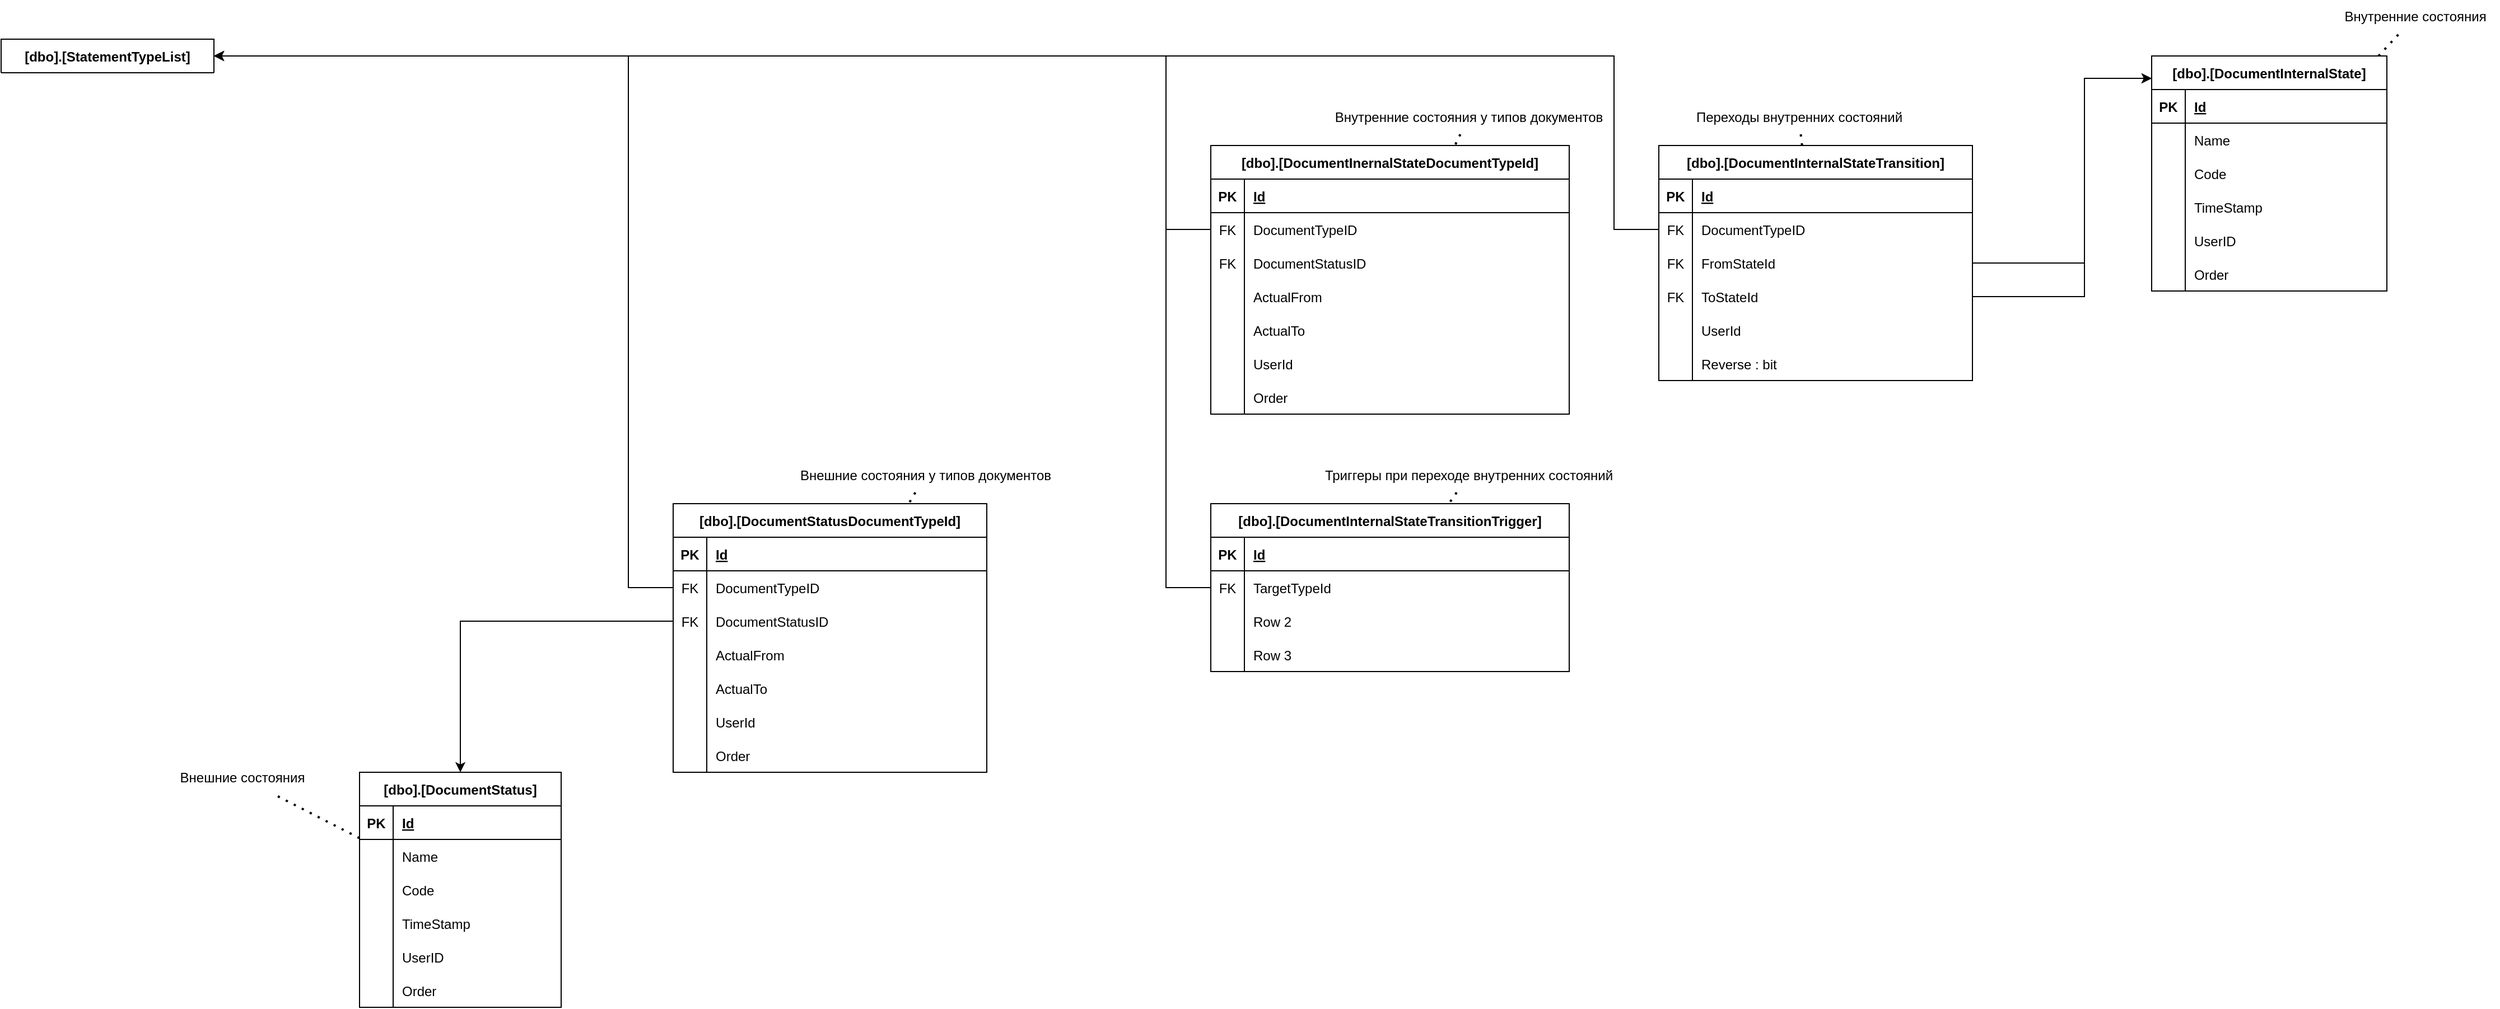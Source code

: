 <mxfile version="20.5.3" type="github">
  <diagram id="ILHaou0iku456T8hocgt" name="Страница 1">
    <mxGraphModel dx="2378" dy="2012" grid="1" gridSize="10" guides="1" tooltips="1" connect="1" arrows="1" fold="1" page="1" pageScale="1" pageWidth="827" pageHeight="1169" math="0" shadow="0">
      <root>
        <mxCell id="0" />
        <mxCell id="1" parent="0" />
        <mxCell id="DyUEf33xcRlZPxyxMTB5-1" value="[dbo].[DocumentStatusDocumentTypeId]" style="shape=table;startSize=30;container=1;collapsible=1;childLayout=tableLayout;fixedRows=1;rowLines=0;fontStyle=1;align=center;resizeLast=1;" vertex="1" parent="1">
          <mxGeometry x="320" y="40" width="280" height="240" as="geometry" />
        </mxCell>
        <mxCell id="DyUEf33xcRlZPxyxMTB5-2" value="" style="shape=tableRow;horizontal=0;startSize=0;swimlaneHead=0;swimlaneBody=0;fillColor=none;collapsible=0;dropTarget=0;points=[[0,0.5],[1,0.5]];portConstraint=eastwest;top=0;left=0;right=0;bottom=1;" vertex="1" parent="DyUEf33xcRlZPxyxMTB5-1">
          <mxGeometry y="30" width="280" height="30" as="geometry" />
        </mxCell>
        <mxCell id="DyUEf33xcRlZPxyxMTB5-3" value="PK" style="shape=partialRectangle;connectable=0;fillColor=none;top=0;left=0;bottom=0;right=0;fontStyle=1;overflow=hidden;" vertex="1" parent="DyUEf33xcRlZPxyxMTB5-2">
          <mxGeometry width="30" height="30" as="geometry">
            <mxRectangle width="30" height="30" as="alternateBounds" />
          </mxGeometry>
        </mxCell>
        <mxCell id="DyUEf33xcRlZPxyxMTB5-4" value="Id" style="shape=partialRectangle;connectable=0;fillColor=none;top=0;left=0;bottom=0;right=0;align=left;spacingLeft=6;fontStyle=5;overflow=hidden;" vertex="1" parent="DyUEf33xcRlZPxyxMTB5-2">
          <mxGeometry x="30" width="250" height="30" as="geometry">
            <mxRectangle width="250" height="30" as="alternateBounds" />
          </mxGeometry>
        </mxCell>
        <mxCell id="DyUEf33xcRlZPxyxMTB5-5" value="" style="shape=tableRow;horizontal=0;startSize=0;swimlaneHead=0;swimlaneBody=0;fillColor=none;collapsible=0;dropTarget=0;points=[[0,0.5],[1,0.5]];portConstraint=eastwest;top=0;left=0;right=0;bottom=0;" vertex="1" parent="DyUEf33xcRlZPxyxMTB5-1">
          <mxGeometry y="60" width="280" height="30" as="geometry" />
        </mxCell>
        <mxCell id="DyUEf33xcRlZPxyxMTB5-6" value="FK" style="shape=partialRectangle;connectable=0;fillColor=none;top=0;left=0;bottom=0;right=0;editable=1;overflow=hidden;" vertex="1" parent="DyUEf33xcRlZPxyxMTB5-5">
          <mxGeometry width="30" height="30" as="geometry">
            <mxRectangle width="30" height="30" as="alternateBounds" />
          </mxGeometry>
        </mxCell>
        <mxCell id="DyUEf33xcRlZPxyxMTB5-7" value="DocumentTypeID" style="shape=partialRectangle;connectable=0;fillColor=none;top=0;left=0;bottom=0;right=0;align=left;spacingLeft=6;overflow=hidden;" vertex="1" parent="DyUEf33xcRlZPxyxMTB5-5">
          <mxGeometry x="30" width="250" height="30" as="geometry">
            <mxRectangle width="250" height="30" as="alternateBounds" />
          </mxGeometry>
        </mxCell>
        <mxCell id="DyUEf33xcRlZPxyxMTB5-8" value="" style="shape=tableRow;horizontal=0;startSize=0;swimlaneHead=0;swimlaneBody=0;fillColor=none;collapsible=0;dropTarget=0;points=[[0,0.5],[1,0.5]];portConstraint=eastwest;top=0;left=0;right=0;bottom=0;" vertex="1" parent="DyUEf33xcRlZPxyxMTB5-1">
          <mxGeometry y="90" width="280" height="30" as="geometry" />
        </mxCell>
        <mxCell id="DyUEf33xcRlZPxyxMTB5-9" value="FK" style="shape=partialRectangle;connectable=0;fillColor=none;top=0;left=0;bottom=0;right=0;editable=1;overflow=hidden;" vertex="1" parent="DyUEf33xcRlZPxyxMTB5-8">
          <mxGeometry width="30" height="30" as="geometry">
            <mxRectangle width="30" height="30" as="alternateBounds" />
          </mxGeometry>
        </mxCell>
        <mxCell id="DyUEf33xcRlZPxyxMTB5-10" value="DocumentStatusID" style="shape=partialRectangle;connectable=0;fillColor=none;top=0;left=0;bottom=0;right=0;align=left;spacingLeft=6;overflow=hidden;" vertex="1" parent="DyUEf33xcRlZPxyxMTB5-8">
          <mxGeometry x="30" width="250" height="30" as="geometry">
            <mxRectangle width="250" height="30" as="alternateBounds" />
          </mxGeometry>
        </mxCell>
        <mxCell id="DyUEf33xcRlZPxyxMTB5-11" value="" style="shape=tableRow;horizontal=0;startSize=0;swimlaneHead=0;swimlaneBody=0;fillColor=none;collapsible=0;dropTarget=0;points=[[0,0.5],[1,0.5]];portConstraint=eastwest;top=0;left=0;right=0;bottom=0;" vertex="1" parent="DyUEf33xcRlZPxyxMTB5-1">
          <mxGeometry y="120" width="280" height="30" as="geometry" />
        </mxCell>
        <mxCell id="DyUEf33xcRlZPxyxMTB5-12" value="" style="shape=partialRectangle;connectable=0;fillColor=none;top=0;left=0;bottom=0;right=0;editable=1;overflow=hidden;" vertex="1" parent="DyUEf33xcRlZPxyxMTB5-11">
          <mxGeometry width="30" height="30" as="geometry">
            <mxRectangle width="30" height="30" as="alternateBounds" />
          </mxGeometry>
        </mxCell>
        <mxCell id="DyUEf33xcRlZPxyxMTB5-13" value="ActualFrom" style="shape=partialRectangle;connectable=0;fillColor=none;top=0;left=0;bottom=0;right=0;align=left;spacingLeft=6;overflow=hidden;" vertex="1" parent="DyUEf33xcRlZPxyxMTB5-11">
          <mxGeometry x="30" width="250" height="30" as="geometry">
            <mxRectangle width="250" height="30" as="alternateBounds" />
          </mxGeometry>
        </mxCell>
        <mxCell id="DyUEf33xcRlZPxyxMTB5-15" value="" style="shape=tableRow;horizontal=0;startSize=0;swimlaneHead=0;swimlaneBody=0;fillColor=none;collapsible=0;dropTarget=0;points=[[0,0.5],[1,0.5]];portConstraint=eastwest;top=0;left=0;right=0;bottom=0;" vertex="1" parent="DyUEf33xcRlZPxyxMTB5-1">
          <mxGeometry y="150" width="280" height="30" as="geometry" />
        </mxCell>
        <mxCell id="DyUEf33xcRlZPxyxMTB5-16" value="" style="shape=partialRectangle;connectable=0;fillColor=none;top=0;left=0;bottom=0;right=0;editable=1;overflow=hidden;" vertex="1" parent="DyUEf33xcRlZPxyxMTB5-15">
          <mxGeometry width="30" height="30" as="geometry">
            <mxRectangle width="30" height="30" as="alternateBounds" />
          </mxGeometry>
        </mxCell>
        <mxCell id="DyUEf33xcRlZPxyxMTB5-17" value="ActualTo" style="shape=partialRectangle;connectable=0;fillColor=none;top=0;left=0;bottom=0;right=0;align=left;spacingLeft=6;overflow=hidden;" vertex="1" parent="DyUEf33xcRlZPxyxMTB5-15">
          <mxGeometry x="30" width="250" height="30" as="geometry">
            <mxRectangle width="250" height="30" as="alternateBounds" />
          </mxGeometry>
        </mxCell>
        <mxCell id="DyUEf33xcRlZPxyxMTB5-18" value="" style="shape=tableRow;horizontal=0;startSize=0;swimlaneHead=0;swimlaneBody=0;fillColor=none;collapsible=0;dropTarget=0;points=[[0,0.5],[1,0.5]];portConstraint=eastwest;top=0;left=0;right=0;bottom=0;" vertex="1" parent="DyUEf33xcRlZPxyxMTB5-1">
          <mxGeometry y="180" width="280" height="30" as="geometry" />
        </mxCell>
        <mxCell id="DyUEf33xcRlZPxyxMTB5-19" value="" style="shape=partialRectangle;connectable=0;fillColor=none;top=0;left=0;bottom=0;right=0;editable=1;overflow=hidden;" vertex="1" parent="DyUEf33xcRlZPxyxMTB5-18">
          <mxGeometry width="30" height="30" as="geometry">
            <mxRectangle width="30" height="30" as="alternateBounds" />
          </mxGeometry>
        </mxCell>
        <mxCell id="DyUEf33xcRlZPxyxMTB5-20" value="UserId" style="shape=partialRectangle;connectable=0;fillColor=none;top=0;left=0;bottom=0;right=0;align=left;spacingLeft=6;overflow=hidden;" vertex="1" parent="DyUEf33xcRlZPxyxMTB5-18">
          <mxGeometry x="30" width="250" height="30" as="geometry">
            <mxRectangle width="250" height="30" as="alternateBounds" />
          </mxGeometry>
        </mxCell>
        <mxCell id="DyUEf33xcRlZPxyxMTB5-21" value="" style="shape=tableRow;horizontal=0;startSize=0;swimlaneHead=0;swimlaneBody=0;fillColor=none;collapsible=0;dropTarget=0;points=[[0,0.5],[1,0.5]];portConstraint=eastwest;top=0;left=0;right=0;bottom=0;" vertex="1" parent="DyUEf33xcRlZPxyxMTB5-1">
          <mxGeometry y="210" width="280" height="30" as="geometry" />
        </mxCell>
        <mxCell id="DyUEf33xcRlZPxyxMTB5-22" value="" style="shape=partialRectangle;connectable=0;fillColor=none;top=0;left=0;bottom=0;right=0;editable=1;overflow=hidden;" vertex="1" parent="DyUEf33xcRlZPxyxMTB5-21">
          <mxGeometry width="30" height="30" as="geometry">
            <mxRectangle width="30" height="30" as="alternateBounds" />
          </mxGeometry>
        </mxCell>
        <mxCell id="DyUEf33xcRlZPxyxMTB5-23" value="Order" style="shape=partialRectangle;connectable=0;fillColor=none;top=0;left=0;bottom=0;right=0;align=left;spacingLeft=6;overflow=hidden;" vertex="1" parent="DyUEf33xcRlZPxyxMTB5-21">
          <mxGeometry x="30" width="250" height="30" as="geometry">
            <mxRectangle width="250" height="30" as="alternateBounds" />
          </mxGeometry>
        </mxCell>
        <mxCell id="DyUEf33xcRlZPxyxMTB5-14" value="Внешние состояния у типов документов" style="text;html=1;align=center;verticalAlign=middle;resizable=0;points=[];autosize=1;strokeColor=none;fillColor=none;" vertex="1" parent="1">
          <mxGeometry x="420" width="250" height="30" as="geometry" />
        </mxCell>
        <mxCell id="DyUEf33xcRlZPxyxMTB5-24" value="[dbo].[StatementTypeList]" style="shape=table;startSize=30;container=1;collapsible=1;childLayout=tableLayout;fixedRows=1;rowLines=0;fontStyle=1;align=center;resizeLast=1;" vertex="1" collapsed="1" parent="1">
          <mxGeometry x="-280" y="-375" width="190" height="30" as="geometry">
            <mxRectangle x="-280" y="-375" width="280" height="450" as="alternateBounds" />
          </mxGeometry>
        </mxCell>
        <mxCell id="DyUEf33xcRlZPxyxMTB5-25" value="" style="shape=tableRow;horizontal=0;startSize=0;swimlaneHead=0;swimlaneBody=0;fillColor=none;collapsible=0;dropTarget=0;points=[[0,0.5],[1,0.5]];portConstraint=eastwest;top=0;left=0;right=0;bottom=1;" vertex="1" parent="DyUEf33xcRlZPxyxMTB5-24">
          <mxGeometry y="30" width="280" height="30" as="geometry" />
        </mxCell>
        <mxCell id="DyUEf33xcRlZPxyxMTB5-26" value="PK" style="shape=partialRectangle;connectable=0;fillColor=none;top=0;left=0;bottom=0;right=0;fontStyle=1;overflow=hidden;" vertex="1" parent="DyUEf33xcRlZPxyxMTB5-25">
          <mxGeometry width="30" height="30" as="geometry">
            <mxRectangle width="30" height="30" as="alternateBounds" />
          </mxGeometry>
        </mxCell>
        <mxCell id="DyUEf33xcRlZPxyxMTB5-27" value="IdStatementType" style="shape=partialRectangle;connectable=0;fillColor=none;top=0;left=0;bottom=0;right=0;align=left;spacingLeft=6;fontStyle=5;overflow=hidden;" vertex="1" parent="DyUEf33xcRlZPxyxMTB5-25">
          <mxGeometry x="30" width="250" height="30" as="geometry">
            <mxRectangle width="250" height="30" as="alternateBounds" />
          </mxGeometry>
        </mxCell>
        <mxCell id="DyUEf33xcRlZPxyxMTB5-28" value="" style="shape=tableRow;horizontal=0;startSize=0;swimlaneHead=0;swimlaneBody=0;fillColor=none;collapsible=0;dropTarget=0;points=[[0,0.5],[1,0.5]];portConstraint=eastwest;top=0;left=0;right=0;bottom=0;" vertex="1" parent="DyUEf33xcRlZPxyxMTB5-24">
          <mxGeometry y="60" width="280" height="30" as="geometry" />
        </mxCell>
        <mxCell id="DyUEf33xcRlZPxyxMTB5-29" value="" style="shape=partialRectangle;connectable=0;fillColor=none;top=0;left=0;bottom=0;right=0;editable=1;overflow=hidden;" vertex="1" parent="DyUEf33xcRlZPxyxMTB5-28">
          <mxGeometry width="30" height="30" as="geometry">
            <mxRectangle width="30" height="30" as="alternateBounds" />
          </mxGeometry>
        </mxCell>
        <mxCell id="DyUEf33xcRlZPxyxMTB5-30" value="StatementType" style="shape=partialRectangle;connectable=0;fillColor=none;top=0;left=0;bottom=0;right=0;align=left;spacingLeft=6;overflow=hidden;" vertex="1" parent="DyUEf33xcRlZPxyxMTB5-28">
          <mxGeometry x="30" width="250" height="30" as="geometry">
            <mxRectangle width="250" height="30" as="alternateBounds" />
          </mxGeometry>
        </mxCell>
        <mxCell id="DyUEf33xcRlZPxyxMTB5-31" value="" style="shape=tableRow;horizontal=0;startSize=0;swimlaneHead=0;swimlaneBody=0;fillColor=none;collapsible=0;dropTarget=0;points=[[0,0.5],[1,0.5]];portConstraint=eastwest;top=0;left=0;right=0;bottom=0;" vertex="1" parent="DyUEf33xcRlZPxyxMTB5-24">
          <mxGeometry y="90" width="280" height="30" as="geometry" />
        </mxCell>
        <mxCell id="DyUEf33xcRlZPxyxMTB5-32" value="" style="shape=partialRectangle;connectable=0;fillColor=none;top=0;left=0;bottom=0;right=0;editable=1;overflow=hidden;" vertex="1" parent="DyUEf33xcRlZPxyxMTB5-31">
          <mxGeometry width="30" height="30" as="geometry">
            <mxRectangle width="30" height="30" as="alternateBounds" />
          </mxGeometry>
        </mxCell>
        <mxCell id="DyUEf33xcRlZPxyxMTB5-33" value="StatementTypeShort" style="shape=partialRectangle;connectable=0;fillColor=none;top=0;left=0;bottom=0;right=0;align=left;spacingLeft=6;overflow=hidden;" vertex="1" parent="DyUEf33xcRlZPxyxMTB5-31">
          <mxGeometry x="30" width="250" height="30" as="geometry">
            <mxRectangle width="250" height="30" as="alternateBounds" />
          </mxGeometry>
        </mxCell>
        <mxCell id="DyUEf33xcRlZPxyxMTB5-64" value="" style="shape=tableRow;horizontal=0;startSize=0;swimlaneHead=0;swimlaneBody=0;fillColor=none;collapsible=0;dropTarget=0;points=[[0,0.5],[1,0.5]];portConstraint=eastwest;top=0;left=0;right=0;bottom=0;" vertex="1" parent="DyUEf33xcRlZPxyxMTB5-24">
          <mxGeometry y="120" width="280" height="30" as="geometry" />
        </mxCell>
        <mxCell id="DyUEf33xcRlZPxyxMTB5-65" value="" style="shape=partialRectangle;connectable=0;fillColor=none;top=0;left=0;bottom=0;right=0;editable=1;overflow=hidden;" vertex="1" parent="DyUEf33xcRlZPxyxMTB5-64">
          <mxGeometry width="30" height="30" as="geometry">
            <mxRectangle width="30" height="30" as="alternateBounds" />
          </mxGeometry>
        </mxCell>
        <mxCell id="DyUEf33xcRlZPxyxMTB5-66" value="StatementTypeCode" style="shape=partialRectangle;connectable=0;fillColor=none;top=0;left=0;bottom=0;right=0;align=left;spacingLeft=6;overflow=hidden;" vertex="1" parent="DyUEf33xcRlZPxyxMTB5-64">
          <mxGeometry x="30" width="250" height="30" as="geometry">
            <mxRectangle width="250" height="30" as="alternateBounds" />
          </mxGeometry>
        </mxCell>
        <mxCell id="DyUEf33xcRlZPxyxMTB5-34" value="" style="shape=tableRow;horizontal=0;startSize=0;swimlaneHead=0;swimlaneBody=0;fillColor=none;collapsible=0;dropTarget=0;points=[[0,0.5],[1,0.5]];portConstraint=eastwest;top=0;left=0;right=0;bottom=0;" vertex="1" parent="DyUEf33xcRlZPxyxMTB5-24">
          <mxGeometry y="150" width="280" height="30" as="geometry" />
        </mxCell>
        <mxCell id="DyUEf33xcRlZPxyxMTB5-35" value="" style="shape=partialRectangle;connectable=0;fillColor=none;top=0;left=0;bottom=0;right=0;editable=1;overflow=hidden;" vertex="1" parent="DyUEf33xcRlZPxyxMTB5-34">
          <mxGeometry width="30" height="30" as="geometry">
            <mxRectangle width="30" height="30" as="alternateBounds" />
          </mxGeometry>
        </mxCell>
        <mxCell id="DyUEf33xcRlZPxyxMTB5-36" value="actual" style="shape=partialRectangle;connectable=0;fillColor=none;top=0;left=0;bottom=0;right=0;align=left;spacingLeft=6;overflow=hidden;" vertex="1" parent="DyUEf33xcRlZPxyxMTB5-34">
          <mxGeometry x="30" width="250" height="30" as="geometry">
            <mxRectangle width="250" height="30" as="alternateBounds" />
          </mxGeometry>
        </mxCell>
        <mxCell id="DyUEf33xcRlZPxyxMTB5-37" value="" style="shape=tableRow;horizontal=0;startSize=0;swimlaneHead=0;swimlaneBody=0;fillColor=none;collapsible=0;dropTarget=0;points=[[0,0.5],[1,0.5]];portConstraint=eastwest;top=0;left=0;right=0;bottom=0;" vertex="1" parent="DyUEf33xcRlZPxyxMTB5-24">
          <mxGeometry y="180" width="280" height="30" as="geometry" />
        </mxCell>
        <mxCell id="DyUEf33xcRlZPxyxMTB5-38" value="" style="shape=partialRectangle;connectable=0;fillColor=none;top=0;left=0;bottom=0;right=0;editable=1;overflow=hidden;" vertex="1" parent="DyUEf33xcRlZPxyxMTB5-37">
          <mxGeometry width="30" height="30" as="geometry">
            <mxRectangle width="30" height="30" as="alternateBounds" />
          </mxGeometry>
        </mxCell>
        <mxCell id="DyUEf33xcRlZPxyxMTB5-39" value="ord" style="shape=partialRectangle;connectable=0;fillColor=none;top=0;left=0;bottom=0;right=0;align=left;spacingLeft=6;overflow=hidden;" vertex="1" parent="DyUEf33xcRlZPxyxMTB5-37">
          <mxGeometry x="30" width="250" height="30" as="geometry">
            <mxRectangle width="250" height="30" as="alternateBounds" />
          </mxGeometry>
        </mxCell>
        <mxCell id="DyUEf33xcRlZPxyxMTB5-40" value="" style="shape=tableRow;horizontal=0;startSize=0;swimlaneHead=0;swimlaneBody=0;fillColor=none;collapsible=0;dropTarget=0;points=[[0,0.5],[1,0.5]];portConstraint=eastwest;top=0;left=0;right=0;bottom=0;" vertex="1" parent="DyUEf33xcRlZPxyxMTB5-24">
          <mxGeometry y="210" width="280" height="30" as="geometry" />
        </mxCell>
        <mxCell id="DyUEf33xcRlZPxyxMTB5-41" value="" style="shape=partialRectangle;connectable=0;fillColor=none;top=0;left=0;bottom=0;right=0;editable=1;overflow=hidden;" vertex="1" parent="DyUEf33xcRlZPxyxMTB5-40">
          <mxGeometry width="30" height="30" as="geometry">
            <mxRectangle width="30" height="30" as="alternateBounds" />
          </mxGeometry>
        </mxCell>
        <mxCell id="DyUEf33xcRlZPxyxMTB5-42" value="NeedInc" style="shape=partialRectangle;connectable=0;fillColor=none;top=0;left=0;bottom=0;right=0;align=left;spacingLeft=6;overflow=hidden;" vertex="1" parent="DyUEf33xcRlZPxyxMTB5-40">
          <mxGeometry x="30" width="250" height="30" as="geometry">
            <mxRectangle width="250" height="30" as="alternateBounds" />
          </mxGeometry>
        </mxCell>
        <mxCell id="DyUEf33xcRlZPxyxMTB5-43" value="" style="shape=tableRow;horizontal=0;startSize=0;swimlaneHead=0;swimlaneBody=0;fillColor=none;collapsible=0;dropTarget=0;points=[[0,0.5],[1,0.5]];portConstraint=eastwest;top=0;left=0;right=0;bottom=0;" vertex="1" parent="DyUEf33xcRlZPxyxMTB5-24">
          <mxGeometry y="240" width="280" height="30" as="geometry" />
        </mxCell>
        <mxCell id="DyUEf33xcRlZPxyxMTB5-44" value="" style="shape=partialRectangle;connectable=0;fillColor=none;top=0;left=0;bottom=0;right=0;editable=1;overflow=hidden;" vertex="1" parent="DyUEf33xcRlZPxyxMTB5-43">
          <mxGeometry width="30" height="30" as="geometry">
            <mxRectangle width="30" height="30" as="alternateBounds" />
          </mxGeometry>
        </mxCell>
        <mxCell id="DyUEf33xcRlZPxyxMTB5-45" value="NeedRegNum" style="shape=partialRectangle;connectable=0;fillColor=none;top=0;left=0;bottom=0;right=0;align=left;spacingLeft=6;overflow=hidden;" vertex="1" parent="DyUEf33xcRlZPxyxMTB5-43">
          <mxGeometry x="30" width="250" height="30" as="geometry">
            <mxRectangle width="250" height="30" as="alternateBounds" />
          </mxGeometry>
        </mxCell>
        <mxCell id="DyUEf33xcRlZPxyxMTB5-46" value="" style="shape=tableRow;horizontal=0;startSize=0;swimlaneHead=0;swimlaneBody=0;fillColor=none;collapsible=0;dropTarget=0;points=[[0,0.5],[1,0.5]];portConstraint=eastwest;top=0;left=0;right=0;bottom=0;" vertex="1" parent="DyUEf33xcRlZPxyxMTB5-24">
          <mxGeometry y="270" width="280" height="30" as="geometry" />
        </mxCell>
        <mxCell id="DyUEf33xcRlZPxyxMTB5-47" value="" style="shape=partialRectangle;connectable=0;fillColor=none;top=0;left=0;bottom=0;right=0;editable=1;overflow=hidden;" vertex="1" parent="DyUEf33xcRlZPxyxMTB5-46">
          <mxGeometry width="30" height="30" as="geometry">
            <mxRectangle width="30" height="30" as="alternateBounds" />
          </mxGeometry>
        </mxCell>
        <mxCell id="DyUEf33xcRlZPxyxMTB5-48" value="KeyField1" style="shape=partialRectangle;connectable=0;fillColor=none;top=0;left=0;bottom=0;right=0;align=left;spacingLeft=6;overflow=hidden;" vertex="1" parent="DyUEf33xcRlZPxyxMTB5-46">
          <mxGeometry x="30" width="250" height="30" as="geometry">
            <mxRectangle width="250" height="30" as="alternateBounds" />
          </mxGeometry>
        </mxCell>
        <mxCell id="DyUEf33xcRlZPxyxMTB5-49" value="" style="shape=tableRow;horizontal=0;startSize=0;swimlaneHead=0;swimlaneBody=0;fillColor=none;collapsible=0;dropTarget=0;points=[[0,0.5],[1,0.5]];portConstraint=eastwest;top=0;left=0;right=0;bottom=0;" vertex="1" parent="DyUEf33xcRlZPxyxMTB5-24">
          <mxGeometry y="300" width="280" height="30" as="geometry" />
        </mxCell>
        <mxCell id="DyUEf33xcRlZPxyxMTB5-50" value="" style="shape=partialRectangle;connectable=0;fillColor=none;top=0;left=0;bottom=0;right=0;editable=1;overflow=hidden;" vertex="1" parent="DyUEf33xcRlZPxyxMTB5-49">
          <mxGeometry width="30" height="30" as="geometry">
            <mxRectangle width="30" height="30" as="alternateBounds" />
          </mxGeometry>
        </mxCell>
        <mxCell id="DyUEf33xcRlZPxyxMTB5-51" value="KeyField2" style="shape=partialRectangle;connectable=0;fillColor=none;top=0;left=0;bottom=0;right=0;align=left;spacingLeft=6;overflow=hidden;" vertex="1" parent="DyUEf33xcRlZPxyxMTB5-49">
          <mxGeometry x="30" width="250" height="30" as="geometry">
            <mxRectangle width="250" height="30" as="alternateBounds" />
          </mxGeometry>
        </mxCell>
        <mxCell id="DyUEf33xcRlZPxyxMTB5-52" value="" style="shape=tableRow;horizontal=0;startSize=0;swimlaneHead=0;swimlaneBody=0;fillColor=none;collapsible=0;dropTarget=0;points=[[0,0.5],[1,0.5]];portConstraint=eastwest;top=0;left=0;right=0;bottom=0;" vertex="1" parent="DyUEf33xcRlZPxyxMTB5-24">
          <mxGeometry y="330" width="280" height="30" as="geometry" />
        </mxCell>
        <mxCell id="DyUEf33xcRlZPxyxMTB5-53" value="" style="shape=partialRectangle;connectable=0;fillColor=none;top=0;left=0;bottom=0;right=0;editable=1;overflow=hidden;" vertex="1" parent="DyUEf33xcRlZPxyxMTB5-52">
          <mxGeometry width="30" height="30" as="geometry">
            <mxRectangle width="30" height="30" as="alternateBounds" />
          </mxGeometry>
        </mxCell>
        <mxCell id="DyUEf33xcRlZPxyxMTB5-54" value="URL" style="shape=partialRectangle;connectable=0;fillColor=none;top=0;left=0;bottom=0;right=0;align=left;spacingLeft=6;overflow=hidden;" vertex="1" parent="DyUEf33xcRlZPxyxMTB5-52">
          <mxGeometry x="30" width="250" height="30" as="geometry">
            <mxRectangle width="250" height="30" as="alternateBounds" />
          </mxGeometry>
        </mxCell>
        <mxCell id="DyUEf33xcRlZPxyxMTB5-55" value="" style="shape=tableRow;horizontal=0;startSize=0;swimlaneHead=0;swimlaneBody=0;fillColor=none;collapsible=0;dropTarget=0;points=[[0,0.5],[1,0.5]];portConstraint=eastwest;top=0;left=0;right=0;bottom=0;" vertex="1" parent="DyUEf33xcRlZPxyxMTB5-24">
          <mxGeometry y="360" width="280" height="30" as="geometry" />
        </mxCell>
        <mxCell id="DyUEf33xcRlZPxyxMTB5-56" value="" style="shape=partialRectangle;connectable=0;fillColor=none;top=0;left=0;bottom=0;right=0;editable=1;overflow=hidden;" vertex="1" parent="DyUEf33xcRlZPxyxMTB5-55">
          <mxGeometry width="30" height="30" as="geometry">
            <mxRectangle width="30" height="30" as="alternateBounds" />
          </mxGeometry>
        </mxCell>
        <mxCell id="DyUEf33xcRlZPxyxMTB5-57" value="TableName" style="shape=partialRectangle;connectable=0;fillColor=none;top=0;left=0;bottom=0;right=0;align=left;spacingLeft=6;overflow=hidden;" vertex="1" parent="DyUEf33xcRlZPxyxMTB5-55">
          <mxGeometry x="30" width="250" height="30" as="geometry">
            <mxRectangle width="250" height="30" as="alternateBounds" />
          </mxGeometry>
        </mxCell>
        <mxCell id="DyUEf33xcRlZPxyxMTB5-58" value="" style="shape=tableRow;horizontal=0;startSize=0;swimlaneHead=0;swimlaneBody=0;fillColor=none;collapsible=0;dropTarget=0;points=[[0,0.5],[1,0.5]];portConstraint=eastwest;top=0;left=0;right=0;bottom=0;" vertex="1" parent="DyUEf33xcRlZPxyxMTB5-24">
          <mxGeometry y="390" width="280" height="30" as="geometry" />
        </mxCell>
        <mxCell id="DyUEf33xcRlZPxyxMTB5-59" value="FK" style="shape=partialRectangle;connectable=0;fillColor=none;top=0;left=0;bottom=0;right=0;editable=1;overflow=hidden;" vertex="1" parent="DyUEf33xcRlZPxyxMTB5-58">
          <mxGeometry width="30" height="30" as="geometry">
            <mxRectangle width="30" height="30" as="alternateBounds" />
          </mxGeometry>
        </mxCell>
        <mxCell id="DyUEf33xcRlZPxyxMTB5-60" value="idFlow" style="shape=partialRectangle;connectable=0;fillColor=none;top=0;left=0;bottom=0;right=0;align=left;spacingLeft=6;overflow=hidden;" vertex="1" parent="DyUEf33xcRlZPxyxMTB5-58">
          <mxGeometry x="30" width="250" height="30" as="geometry">
            <mxRectangle width="250" height="30" as="alternateBounds" />
          </mxGeometry>
        </mxCell>
        <mxCell id="DyUEf33xcRlZPxyxMTB5-61" value="" style="shape=tableRow;horizontal=0;startSize=0;swimlaneHead=0;swimlaneBody=0;fillColor=none;collapsible=0;dropTarget=0;points=[[0,0.5],[1,0.5]];portConstraint=eastwest;top=0;left=0;right=0;bottom=0;" vertex="1" parent="DyUEf33xcRlZPxyxMTB5-24">
          <mxGeometry y="420" width="280" height="30" as="geometry" />
        </mxCell>
        <mxCell id="DyUEf33xcRlZPxyxMTB5-62" value="" style="shape=partialRectangle;connectable=0;fillColor=none;top=0;left=0;bottom=0;right=0;editable=1;overflow=hidden;" vertex="1" parent="DyUEf33xcRlZPxyxMTB5-61">
          <mxGeometry width="30" height="30" as="geometry">
            <mxRectangle width="30" height="30" as="alternateBounds" />
          </mxGeometry>
        </mxCell>
        <mxCell id="DyUEf33xcRlZPxyxMTB5-63" value="HasOuterState" style="shape=partialRectangle;connectable=0;fillColor=none;top=0;left=0;bottom=0;right=0;align=left;spacingLeft=6;overflow=hidden;" vertex="1" parent="DyUEf33xcRlZPxyxMTB5-61">
          <mxGeometry x="30" width="250" height="30" as="geometry">
            <mxRectangle width="250" height="30" as="alternateBounds" />
          </mxGeometry>
        </mxCell>
        <mxCell id="DyUEf33xcRlZPxyxMTB5-67" style="edgeStyle=orthogonalEdgeStyle;rounded=0;orthogonalLoop=1;jettySize=auto;html=1;exitX=0;exitY=0.5;exitDx=0;exitDy=0;" edge="1" parent="1" source="DyUEf33xcRlZPxyxMTB5-5" target="DyUEf33xcRlZPxyxMTB5-24">
          <mxGeometry relative="1" as="geometry">
            <Array as="points">
              <mxPoint x="280" y="115" />
              <mxPoint x="280" y="-360" />
              <mxPoint x="175" y="-360" />
            </Array>
          </mxGeometry>
        </mxCell>
        <mxCell id="DyUEf33xcRlZPxyxMTB5-68" value="[dbo].[DocumentStatus]" style="shape=table;startSize=30;container=1;collapsible=1;childLayout=tableLayout;fixedRows=1;rowLines=0;fontStyle=1;align=center;resizeLast=1;" vertex="1" parent="1">
          <mxGeometry x="40" y="280" width="180" height="210" as="geometry" />
        </mxCell>
        <mxCell id="DyUEf33xcRlZPxyxMTB5-69" value="" style="shape=tableRow;horizontal=0;startSize=0;swimlaneHead=0;swimlaneBody=0;fillColor=none;collapsible=0;dropTarget=0;points=[[0,0.5],[1,0.5]];portConstraint=eastwest;top=0;left=0;right=0;bottom=1;" vertex="1" parent="DyUEf33xcRlZPxyxMTB5-68">
          <mxGeometry y="30" width="180" height="30" as="geometry" />
        </mxCell>
        <mxCell id="DyUEf33xcRlZPxyxMTB5-70" value="PK" style="shape=partialRectangle;connectable=0;fillColor=none;top=0;left=0;bottom=0;right=0;fontStyle=1;overflow=hidden;" vertex="1" parent="DyUEf33xcRlZPxyxMTB5-69">
          <mxGeometry width="30" height="30" as="geometry">
            <mxRectangle width="30" height="30" as="alternateBounds" />
          </mxGeometry>
        </mxCell>
        <mxCell id="DyUEf33xcRlZPxyxMTB5-71" value="Id" style="shape=partialRectangle;connectable=0;fillColor=none;top=0;left=0;bottom=0;right=0;align=left;spacingLeft=6;fontStyle=5;overflow=hidden;" vertex="1" parent="DyUEf33xcRlZPxyxMTB5-69">
          <mxGeometry x="30" width="150" height="30" as="geometry">
            <mxRectangle width="150" height="30" as="alternateBounds" />
          </mxGeometry>
        </mxCell>
        <mxCell id="DyUEf33xcRlZPxyxMTB5-72" value="" style="shape=tableRow;horizontal=0;startSize=0;swimlaneHead=0;swimlaneBody=0;fillColor=none;collapsible=0;dropTarget=0;points=[[0,0.5],[1,0.5]];portConstraint=eastwest;top=0;left=0;right=0;bottom=0;" vertex="1" parent="DyUEf33xcRlZPxyxMTB5-68">
          <mxGeometry y="60" width="180" height="30" as="geometry" />
        </mxCell>
        <mxCell id="DyUEf33xcRlZPxyxMTB5-73" value="" style="shape=partialRectangle;connectable=0;fillColor=none;top=0;left=0;bottom=0;right=0;editable=1;overflow=hidden;" vertex="1" parent="DyUEf33xcRlZPxyxMTB5-72">
          <mxGeometry width="30" height="30" as="geometry">
            <mxRectangle width="30" height="30" as="alternateBounds" />
          </mxGeometry>
        </mxCell>
        <mxCell id="DyUEf33xcRlZPxyxMTB5-74" value="Name" style="shape=partialRectangle;connectable=0;fillColor=none;top=0;left=0;bottom=0;right=0;align=left;spacingLeft=6;overflow=hidden;" vertex="1" parent="DyUEf33xcRlZPxyxMTB5-72">
          <mxGeometry x="30" width="150" height="30" as="geometry">
            <mxRectangle width="150" height="30" as="alternateBounds" />
          </mxGeometry>
        </mxCell>
        <mxCell id="DyUEf33xcRlZPxyxMTB5-75" value="" style="shape=tableRow;horizontal=0;startSize=0;swimlaneHead=0;swimlaneBody=0;fillColor=none;collapsible=0;dropTarget=0;points=[[0,0.5],[1,0.5]];portConstraint=eastwest;top=0;left=0;right=0;bottom=0;" vertex="1" parent="DyUEf33xcRlZPxyxMTB5-68">
          <mxGeometry y="90" width="180" height="30" as="geometry" />
        </mxCell>
        <mxCell id="DyUEf33xcRlZPxyxMTB5-76" value="" style="shape=partialRectangle;connectable=0;fillColor=none;top=0;left=0;bottom=0;right=0;editable=1;overflow=hidden;" vertex="1" parent="DyUEf33xcRlZPxyxMTB5-75">
          <mxGeometry width="30" height="30" as="geometry">
            <mxRectangle width="30" height="30" as="alternateBounds" />
          </mxGeometry>
        </mxCell>
        <mxCell id="DyUEf33xcRlZPxyxMTB5-77" value="Code" style="shape=partialRectangle;connectable=0;fillColor=none;top=0;left=0;bottom=0;right=0;align=left;spacingLeft=6;overflow=hidden;" vertex="1" parent="DyUEf33xcRlZPxyxMTB5-75">
          <mxGeometry x="30" width="150" height="30" as="geometry">
            <mxRectangle width="150" height="30" as="alternateBounds" />
          </mxGeometry>
        </mxCell>
        <mxCell id="DyUEf33xcRlZPxyxMTB5-78" value="" style="shape=tableRow;horizontal=0;startSize=0;swimlaneHead=0;swimlaneBody=0;fillColor=none;collapsible=0;dropTarget=0;points=[[0,0.5],[1,0.5]];portConstraint=eastwest;top=0;left=0;right=0;bottom=0;" vertex="1" parent="DyUEf33xcRlZPxyxMTB5-68">
          <mxGeometry y="120" width="180" height="30" as="geometry" />
        </mxCell>
        <mxCell id="DyUEf33xcRlZPxyxMTB5-79" value="" style="shape=partialRectangle;connectable=0;fillColor=none;top=0;left=0;bottom=0;right=0;editable=1;overflow=hidden;" vertex="1" parent="DyUEf33xcRlZPxyxMTB5-78">
          <mxGeometry width="30" height="30" as="geometry">
            <mxRectangle width="30" height="30" as="alternateBounds" />
          </mxGeometry>
        </mxCell>
        <mxCell id="DyUEf33xcRlZPxyxMTB5-80" value="TimeStamp" style="shape=partialRectangle;connectable=0;fillColor=none;top=0;left=0;bottom=0;right=0;align=left;spacingLeft=6;overflow=hidden;" vertex="1" parent="DyUEf33xcRlZPxyxMTB5-78">
          <mxGeometry x="30" width="150" height="30" as="geometry">
            <mxRectangle width="150" height="30" as="alternateBounds" />
          </mxGeometry>
        </mxCell>
        <mxCell id="DyUEf33xcRlZPxyxMTB5-83" value="" style="shape=tableRow;horizontal=0;startSize=0;swimlaneHead=0;swimlaneBody=0;fillColor=none;collapsible=0;dropTarget=0;points=[[0,0.5],[1,0.5]];portConstraint=eastwest;top=0;left=0;right=0;bottom=0;" vertex="1" parent="DyUEf33xcRlZPxyxMTB5-68">
          <mxGeometry y="150" width="180" height="30" as="geometry" />
        </mxCell>
        <mxCell id="DyUEf33xcRlZPxyxMTB5-84" value="" style="shape=partialRectangle;connectable=0;fillColor=none;top=0;left=0;bottom=0;right=0;editable=1;overflow=hidden;" vertex="1" parent="DyUEf33xcRlZPxyxMTB5-83">
          <mxGeometry width="30" height="30" as="geometry">
            <mxRectangle width="30" height="30" as="alternateBounds" />
          </mxGeometry>
        </mxCell>
        <mxCell id="DyUEf33xcRlZPxyxMTB5-85" value="UserID" style="shape=partialRectangle;connectable=0;fillColor=none;top=0;left=0;bottom=0;right=0;align=left;spacingLeft=6;overflow=hidden;" vertex="1" parent="DyUEf33xcRlZPxyxMTB5-83">
          <mxGeometry x="30" width="150" height="30" as="geometry">
            <mxRectangle width="150" height="30" as="alternateBounds" />
          </mxGeometry>
        </mxCell>
        <mxCell id="DyUEf33xcRlZPxyxMTB5-86" value="" style="shape=tableRow;horizontal=0;startSize=0;swimlaneHead=0;swimlaneBody=0;fillColor=none;collapsible=0;dropTarget=0;points=[[0,0.5],[1,0.5]];portConstraint=eastwest;top=0;left=0;right=0;bottom=0;" vertex="1" parent="DyUEf33xcRlZPxyxMTB5-68">
          <mxGeometry y="180" width="180" height="30" as="geometry" />
        </mxCell>
        <mxCell id="DyUEf33xcRlZPxyxMTB5-87" value="" style="shape=partialRectangle;connectable=0;fillColor=none;top=0;left=0;bottom=0;right=0;editable=1;overflow=hidden;" vertex="1" parent="DyUEf33xcRlZPxyxMTB5-86">
          <mxGeometry width="30" height="30" as="geometry">
            <mxRectangle width="30" height="30" as="alternateBounds" />
          </mxGeometry>
        </mxCell>
        <mxCell id="DyUEf33xcRlZPxyxMTB5-88" value="Order" style="shape=partialRectangle;connectable=0;fillColor=none;top=0;left=0;bottom=0;right=0;align=left;spacingLeft=6;overflow=hidden;" vertex="1" parent="DyUEf33xcRlZPxyxMTB5-86">
          <mxGeometry x="30" width="150" height="30" as="geometry">
            <mxRectangle width="150" height="30" as="alternateBounds" />
          </mxGeometry>
        </mxCell>
        <mxCell id="DyUEf33xcRlZPxyxMTB5-81" value="Внешние состояния" style="text;html=1;align=center;verticalAlign=middle;resizable=0;points=[];autosize=1;strokeColor=none;fillColor=none;" vertex="1" parent="1">
          <mxGeometry x="-130" y="270" width="130" height="30" as="geometry" />
        </mxCell>
        <mxCell id="DyUEf33xcRlZPxyxMTB5-82" style="edgeStyle=orthogonalEdgeStyle;rounded=0;orthogonalLoop=1;jettySize=auto;html=1;" edge="1" parent="1" source="DyUEf33xcRlZPxyxMTB5-8" target="DyUEf33xcRlZPxyxMTB5-68">
          <mxGeometry relative="1" as="geometry" />
        </mxCell>
        <mxCell id="DyUEf33xcRlZPxyxMTB5-89" value="" style="endArrow=none;dashed=1;html=1;dashPattern=1 3;strokeWidth=2;rounded=0;" edge="1" parent="1" source="DyUEf33xcRlZPxyxMTB5-68" target="DyUEf33xcRlZPxyxMTB5-81">
          <mxGeometry width="50" height="50" relative="1" as="geometry">
            <mxPoint x="90" y="250" as="sourcePoint" />
            <mxPoint x="140" y="200" as="targetPoint" />
          </mxGeometry>
        </mxCell>
        <mxCell id="DyUEf33xcRlZPxyxMTB5-90" value="" style="endArrow=none;dashed=1;html=1;dashPattern=1 3;strokeWidth=2;rounded=0;" edge="1" parent="1" source="DyUEf33xcRlZPxyxMTB5-14" target="DyUEf33xcRlZPxyxMTB5-1">
          <mxGeometry width="50" height="50" relative="1" as="geometry">
            <mxPoint x="50.0" y="348.846" as="sourcePoint" />
            <mxPoint x="-25.75" y="310" as="targetPoint" />
          </mxGeometry>
        </mxCell>
        <mxCell id="DyUEf33xcRlZPxyxMTB5-91" value="[dbo].[DocumentInternalStateTransitionTrigger]" style="shape=table;startSize=30;container=1;collapsible=1;childLayout=tableLayout;fixedRows=1;rowLines=0;fontStyle=1;align=center;resizeLast=1;" vertex="1" parent="1">
          <mxGeometry x="800" y="40" width="320" height="150" as="geometry" />
        </mxCell>
        <mxCell id="DyUEf33xcRlZPxyxMTB5-92" value="" style="shape=tableRow;horizontal=0;startSize=0;swimlaneHead=0;swimlaneBody=0;fillColor=none;collapsible=0;dropTarget=0;points=[[0,0.5],[1,0.5]];portConstraint=eastwest;top=0;left=0;right=0;bottom=1;" vertex="1" parent="DyUEf33xcRlZPxyxMTB5-91">
          <mxGeometry y="30" width="320" height="30" as="geometry" />
        </mxCell>
        <mxCell id="DyUEf33xcRlZPxyxMTB5-93" value="PK" style="shape=partialRectangle;connectable=0;fillColor=none;top=0;left=0;bottom=0;right=0;fontStyle=1;overflow=hidden;" vertex="1" parent="DyUEf33xcRlZPxyxMTB5-92">
          <mxGeometry width="30" height="30" as="geometry">
            <mxRectangle width="30" height="30" as="alternateBounds" />
          </mxGeometry>
        </mxCell>
        <mxCell id="DyUEf33xcRlZPxyxMTB5-94" value="Id" style="shape=partialRectangle;connectable=0;fillColor=none;top=0;left=0;bottom=0;right=0;align=left;spacingLeft=6;fontStyle=5;overflow=hidden;" vertex="1" parent="DyUEf33xcRlZPxyxMTB5-92">
          <mxGeometry x="30" width="290" height="30" as="geometry">
            <mxRectangle width="290" height="30" as="alternateBounds" />
          </mxGeometry>
        </mxCell>
        <mxCell id="DyUEf33xcRlZPxyxMTB5-95" value="" style="shape=tableRow;horizontal=0;startSize=0;swimlaneHead=0;swimlaneBody=0;fillColor=none;collapsible=0;dropTarget=0;points=[[0,0.5],[1,0.5]];portConstraint=eastwest;top=0;left=0;right=0;bottom=0;" vertex="1" parent="DyUEf33xcRlZPxyxMTB5-91">
          <mxGeometry y="60" width="320" height="30" as="geometry" />
        </mxCell>
        <mxCell id="DyUEf33xcRlZPxyxMTB5-96" value="FK" style="shape=partialRectangle;connectable=0;fillColor=none;top=0;left=0;bottom=0;right=0;editable=1;overflow=hidden;" vertex="1" parent="DyUEf33xcRlZPxyxMTB5-95">
          <mxGeometry width="30" height="30" as="geometry">
            <mxRectangle width="30" height="30" as="alternateBounds" />
          </mxGeometry>
        </mxCell>
        <mxCell id="DyUEf33xcRlZPxyxMTB5-97" value="TargetTypeId" style="shape=partialRectangle;connectable=0;fillColor=none;top=0;left=0;bottom=0;right=0;align=left;spacingLeft=6;overflow=hidden;" vertex="1" parent="DyUEf33xcRlZPxyxMTB5-95">
          <mxGeometry x="30" width="290" height="30" as="geometry">
            <mxRectangle width="290" height="30" as="alternateBounds" />
          </mxGeometry>
        </mxCell>
        <mxCell id="DyUEf33xcRlZPxyxMTB5-98" value="" style="shape=tableRow;horizontal=0;startSize=0;swimlaneHead=0;swimlaneBody=0;fillColor=none;collapsible=0;dropTarget=0;points=[[0,0.5],[1,0.5]];portConstraint=eastwest;top=0;left=0;right=0;bottom=0;" vertex="1" parent="DyUEf33xcRlZPxyxMTB5-91">
          <mxGeometry y="90" width="320" height="30" as="geometry" />
        </mxCell>
        <mxCell id="DyUEf33xcRlZPxyxMTB5-99" value="" style="shape=partialRectangle;connectable=0;fillColor=none;top=0;left=0;bottom=0;right=0;editable=1;overflow=hidden;" vertex="1" parent="DyUEf33xcRlZPxyxMTB5-98">
          <mxGeometry width="30" height="30" as="geometry">
            <mxRectangle width="30" height="30" as="alternateBounds" />
          </mxGeometry>
        </mxCell>
        <mxCell id="DyUEf33xcRlZPxyxMTB5-100" value="Row 2" style="shape=partialRectangle;connectable=0;fillColor=none;top=0;left=0;bottom=0;right=0;align=left;spacingLeft=6;overflow=hidden;" vertex="1" parent="DyUEf33xcRlZPxyxMTB5-98">
          <mxGeometry x="30" width="290" height="30" as="geometry">
            <mxRectangle width="290" height="30" as="alternateBounds" />
          </mxGeometry>
        </mxCell>
        <mxCell id="DyUEf33xcRlZPxyxMTB5-101" value="" style="shape=tableRow;horizontal=0;startSize=0;swimlaneHead=0;swimlaneBody=0;fillColor=none;collapsible=0;dropTarget=0;points=[[0,0.5],[1,0.5]];portConstraint=eastwest;top=0;left=0;right=0;bottom=0;" vertex="1" parent="DyUEf33xcRlZPxyxMTB5-91">
          <mxGeometry y="120" width="320" height="30" as="geometry" />
        </mxCell>
        <mxCell id="DyUEf33xcRlZPxyxMTB5-102" value="" style="shape=partialRectangle;connectable=0;fillColor=none;top=0;left=0;bottom=0;right=0;editable=1;overflow=hidden;" vertex="1" parent="DyUEf33xcRlZPxyxMTB5-101">
          <mxGeometry width="30" height="30" as="geometry">
            <mxRectangle width="30" height="30" as="alternateBounds" />
          </mxGeometry>
        </mxCell>
        <mxCell id="DyUEf33xcRlZPxyxMTB5-103" value="Row 3" style="shape=partialRectangle;connectable=0;fillColor=none;top=0;left=0;bottom=0;right=0;align=left;spacingLeft=6;overflow=hidden;" vertex="1" parent="DyUEf33xcRlZPxyxMTB5-101">
          <mxGeometry x="30" width="290" height="30" as="geometry">
            <mxRectangle width="290" height="30" as="alternateBounds" />
          </mxGeometry>
        </mxCell>
        <mxCell id="DyUEf33xcRlZPxyxMTB5-105" style="edgeStyle=orthogonalEdgeStyle;rounded=0;orthogonalLoop=1;jettySize=auto;html=1;exitX=0;exitY=0.5;exitDx=0;exitDy=0;" edge="1" parent="1" source="DyUEf33xcRlZPxyxMTB5-95" target="DyUEf33xcRlZPxyxMTB5-24">
          <mxGeometry relative="1" as="geometry">
            <Array as="points">
              <mxPoint x="760" y="115" />
              <mxPoint x="760" y="-360" />
            </Array>
          </mxGeometry>
        </mxCell>
        <mxCell id="DyUEf33xcRlZPxyxMTB5-128" value="[dbo].[DocumentInernalStateDocumentTypeId]" style="shape=table;startSize=30;container=1;collapsible=1;childLayout=tableLayout;fixedRows=1;rowLines=0;fontStyle=1;align=center;resizeLast=1;" vertex="1" parent="1">
          <mxGeometry x="800" y="-280" width="320" height="240" as="geometry" />
        </mxCell>
        <mxCell id="DyUEf33xcRlZPxyxMTB5-129" value="" style="shape=tableRow;horizontal=0;startSize=0;swimlaneHead=0;swimlaneBody=0;fillColor=none;collapsible=0;dropTarget=0;points=[[0,0.5],[1,0.5]];portConstraint=eastwest;top=0;left=0;right=0;bottom=1;" vertex="1" parent="DyUEf33xcRlZPxyxMTB5-128">
          <mxGeometry y="30" width="320" height="30" as="geometry" />
        </mxCell>
        <mxCell id="DyUEf33xcRlZPxyxMTB5-130" value="PK" style="shape=partialRectangle;connectable=0;fillColor=none;top=0;left=0;bottom=0;right=0;fontStyle=1;overflow=hidden;" vertex="1" parent="DyUEf33xcRlZPxyxMTB5-129">
          <mxGeometry width="30" height="30" as="geometry">
            <mxRectangle width="30" height="30" as="alternateBounds" />
          </mxGeometry>
        </mxCell>
        <mxCell id="DyUEf33xcRlZPxyxMTB5-131" value="Id" style="shape=partialRectangle;connectable=0;fillColor=none;top=0;left=0;bottom=0;right=0;align=left;spacingLeft=6;fontStyle=5;overflow=hidden;" vertex="1" parent="DyUEf33xcRlZPxyxMTB5-129">
          <mxGeometry x="30" width="290" height="30" as="geometry">
            <mxRectangle width="290" height="30" as="alternateBounds" />
          </mxGeometry>
        </mxCell>
        <mxCell id="DyUEf33xcRlZPxyxMTB5-152" value="" style="shape=tableRow;horizontal=0;startSize=0;swimlaneHead=0;swimlaneBody=0;fillColor=none;collapsible=0;dropTarget=0;points=[[0,0.5],[1,0.5]];portConstraint=eastwest;top=0;left=0;right=0;bottom=0;" vertex="1" parent="DyUEf33xcRlZPxyxMTB5-128">
          <mxGeometry y="60" width="320" height="30" as="geometry" />
        </mxCell>
        <mxCell id="DyUEf33xcRlZPxyxMTB5-153" value="FK" style="shape=partialRectangle;connectable=0;fillColor=none;top=0;left=0;bottom=0;right=0;editable=1;overflow=hidden;" vertex="1" parent="DyUEf33xcRlZPxyxMTB5-152">
          <mxGeometry width="30" height="30" as="geometry">
            <mxRectangle width="30" height="30" as="alternateBounds" />
          </mxGeometry>
        </mxCell>
        <mxCell id="DyUEf33xcRlZPxyxMTB5-154" value="DocumentTypeID" style="shape=partialRectangle;connectable=0;fillColor=none;top=0;left=0;bottom=0;right=0;align=left;spacingLeft=6;overflow=hidden;" vertex="1" parent="DyUEf33xcRlZPxyxMTB5-152">
          <mxGeometry x="30" width="290" height="30" as="geometry">
            <mxRectangle width="290" height="30" as="alternateBounds" />
          </mxGeometry>
        </mxCell>
        <mxCell id="DyUEf33xcRlZPxyxMTB5-135" value="" style="shape=tableRow;horizontal=0;startSize=0;swimlaneHead=0;swimlaneBody=0;fillColor=none;collapsible=0;dropTarget=0;points=[[0,0.5],[1,0.5]];portConstraint=eastwest;top=0;left=0;right=0;bottom=0;" vertex="1" parent="DyUEf33xcRlZPxyxMTB5-128">
          <mxGeometry y="90" width="320" height="30" as="geometry" />
        </mxCell>
        <mxCell id="DyUEf33xcRlZPxyxMTB5-136" value="FK" style="shape=partialRectangle;connectable=0;fillColor=none;top=0;left=0;bottom=0;right=0;editable=1;overflow=hidden;" vertex="1" parent="DyUEf33xcRlZPxyxMTB5-135">
          <mxGeometry width="30" height="30" as="geometry">
            <mxRectangle width="30" height="30" as="alternateBounds" />
          </mxGeometry>
        </mxCell>
        <mxCell id="DyUEf33xcRlZPxyxMTB5-137" value="DocumentStatusID" style="shape=partialRectangle;connectable=0;fillColor=none;top=0;left=0;bottom=0;right=0;align=left;spacingLeft=6;overflow=hidden;" vertex="1" parent="DyUEf33xcRlZPxyxMTB5-135">
          <mxGeometry x="30" width="290" height="30" as="geometry">
            <mxRectangle width="290" height="30" as="alternateBounds" />
          </mxGeometry>
        </mxCell>
        <mxCell id="DyUEf33xcRlZPxyxMTB5-138" value="" style="shape=tableRow;horizontal=0;startSize=0;swimlaneHead=0;swimlaneBody=0;fillColor=none;collapsible=0;dropTarget=0;points=[[0,0.5],[1,0.5]];portConstraint=eastwest;top=0;left=0;right=0;bottom=0;" vertex="1" parent="DyUEf33xcRlZPxyxMTB5-128">
          <mxGeometry y="120" width="320" height="30" as="geometry" />
        </mxCell>
        <mxCell id="DyUEf33xcRlZPxyxMTB5-139" value="" style="shape=partialRectangle;connectable=0;fillColor=none;top=0;left=0;bottom=0;right=0;editable=1;overflow=hidden;" vertex="1" parent="DyUEf33xcRlZPxyxMTB5-138">
          <mxGeometry width="30" height="30" as="geometry">
            <mxRectangle width="30" height="30" as="alternateBounds" />
          </mxGeometry>
        </mxCell>
        <mxCell id="DyUEf33xcRlZPxyxMTB5-140" value="ActualFrom" style="shape=partialRectangle;connectable=0;fillColor=none;top=0;left=0;bottom=0;right=0;align=left;spacingLeft=6;overflow=hidden;" vertex="1" parent="DyUEf33xcRlZPxyxMTB5-138">
          <mxGeometry x="30" width="290" height="30" as="geometry">
            <mxRectangle width="290" height="30" as="alternateBounds" />
          </mxGeometry>
        </mxCell>
        <mxCell id="DyUEf33xcRlZPxyxMTB5-141" value="" style="shape=tableRow;horizontal=0;startSize=0;swimlaneHead=0;swimlaneBody=0;fillColor=none;collapsible=0;dropTarget=0;points=[[0,0.5],[1,0.5]];portConstraint=eastwest;top=0;left=0;right=0;bottom=0;" vertex="1" parent="DyUEf33xcRlZPxyxMTB5-128">
          <mxGeometry y="150" width="320" height="30" as="geometry" />
        </mxCell>
        <mxCell id="DyUEf33xcRlZPxyxMTB5-142" value="" style="shape=partialRectangle;connectable=0;fillColor=none;top=0;left=0;bottom=0;right=0;editable=1;overflow=hidden;" vertex="1" parent="DyUEf33xcRlZPxyxMTB5-141">
          <mxGeometry width="30" height="30" as="geometry">
            <mxRectangle width="30" height="30" as="alternateBounds" />
          </mxGeometry>
        </mxCell>
        <mxCell id="DyUEf33xcRlZPxyxMTB5-143" value="ActualTo" style="shape=partialRectangle;connectable=0;fillColor=none;top=0;left=0;bottom=0;right=0;align=left;spacingLeft=6;overflow=hidden;" vertex="1" parent="DyUEf33xcRlZPxyxMTB5-141">
          <mxGeometry x="30" width="290" height="30" as="geometry">
            <mxRectangle width="290" height="30" as="alternateBounds" />
          </mxGeometry>
        </mxCell>
        <mxCell id="DyUEf33xcRlZPxyxMTB5-144" value="" style="shape=tableRow;horizontal=0;startSize=0;swimlaneHead=0;swimlaneBody=0;fillColor=none;collapsible=0;dropTarget=0;points=[[0,0.5],[1,0.5]];portConstraint=eastwest;top=0;left=0;right=0;bottom=0;" vertex="1" parent="DyUEf33xcRlZPxyxMTB5-128">
          <mxGeometry y="180" width="320" height="30" as="geometry" />
        </mxCell>
        <mxCell id="DyUEf33xcRlZPxyxMTB5-145" value="" style="shape=partialRectangle;connectable=0;fillColor=none;top=0;left=0;bottom=0;right=0;editable=1;overflow=hidden;" vertex="1" parent="DyUEf33xcRlZPxyxMTB5-144">
          <mxGeometry width="30" height="30" as="geometry">
            <mxRectangle width="30" height="30" as="alternateBounds" />
          </mxGeometry>
        </mxCell>
        <mxCell id="DyUEf33xcRlZPxyxMTB5-146" value="UserId" style="shape=partialRectangle;connectable=0;fillColor=none;top=0;left=0;bottom=0;right=0;align=left;spacingLeft=6;overflow=hidden;" vertex="1" parent="DyUEf33xcRlZPxyxMTB5-144">
          <mxGeometry x="30" width="290" height="30" as="geometry">
            <mxRectangle width="290" height="30" as="alternateBounds" />
          </mxGeometry>
        </mxCell>
        <mxCell id="DyUEf33xcRlZPxyxMTB5-147" value="" style="shape=tableRow;horizontal=0;startSize=0;swimlaneHead=0;swimlaneBody=0;fillColor=none;collapsible=0;dropTarget=0;points=[[0,0.5],[1,0.5]];portConstraint=eastwest;top=0;left=0;right=0;bottom=0;" vertex="1" parent="DyUEf33xcRlZPxyxMTB5-128">
          <mxGeometry y="210" width="320" height="30" as="geometry" />
        </mxCell>
        <mxCell id="DyUEf33xcRlZPxyxMTB5-148" value="" style="shape=partialRectangle;connectable=0;fillColor=none;top=0;left=0;bottom=0;right=0;editable=1;overflow=hidden;" vertex="1" parent="DyUEf33xcRlZPxyxMTB5-147">
          <mxGeometry width="30" height="30" as="geometry">
            <mxRectangle width="30" height="30" as="alternateBounds" />
          </mxGeometry>
        </mxCell>
        <mxCell id="DyUEf33xcRlZPxyxMTB5-149" value="Order" style="shape=partialRectangle;connectable=0;fillColor=none;top=0;left=0;bottom=0;right=0;align=left;spacingLeft=6;overflow=hidden;" vertex="1" parent="DyUEf33xcRlZPxyxMTB5-147">
          <mxGeometry x="30" width="290" height="30" as="geometry">
            <mxRectangle width="290" height="30" as="alternateBounds" />
          </mxGeometry>
        </mxCell>
        <mxCell id="DyUEf33xcRlZPxyxMTB5-150" value="Внутренние состояния у типов документов" style="text;html=1;align=center;verticalAlign=middle;resizable=0;points=[];autosize=1;strokeColor=none;fillColor=none;" vertex="1" parent="1">
          <mxGeometry x="900" y="-320" width="260" height="30" as="geometry" />
        </mxCell>
        <mxCell id="DyUEf33xcRlZPxyxMTB5-151" value="" style="endArrow=none;dashed=1;html=1;dashPattern=1 3;strokeWidth=2;rounded=0;" edge="1" parent="1" source="DyUEf33xcRlZPxyxMTB5-150" target="DyUEf33xcRlZPxyxMTB5-128">
          <mxGeometry width="50" height="50" relative="1" as="geometry">
            <mxPoint x="530.0" y="28.846" as="sourcePoint" />
            <mxPoint x="454.25" y="-10" as="targetPoint" />
          </mxGeometry>
        </mxCell>
        <mxCell id="DyUEf33xcRlZPxyxMTB5-155" style="edgeStyle=orthogonalEdgeStyle;rounded=0;orthogonalLoop=1;jettySize=auto;html=1;exitX=0;exitY=0.5;exitDx=0;exitDy=0;" edge="1" parent="1" source="DyUEf33xcRlZPxyxMTB5-152" target="DyUEf33xcRlZPxyxMTB5-24">
          <mxGeometry relative="1" as="geometry">
            <mxPoint x="810" y="125" as="sourcePoint" />
            <mxPoint x="185" y="-400" as="targetPoint" />
            <Array as="points">
              <mxPoint x="760" y="-205" />
              <mxPoint x="760" y="-360" />
            </Array>
          </mxGeometry>
        </mxCell>
        <mxCell id="DyUEf33xcRlZPxyxMTB5-156" value="[dbo].[DocumentInternalStateTransition]" style="shape=table;startSize=30;container=1;collapsible=1;childLayout=tableLayout;fixedRows=1;rowLines=0;fontStyle=1;align=center;resizeLast=1;" vertex="1" parent="1">
          <mxGeometry x="1200" y="-280" width="280" height="210" as="geometry" />
        </mxCell>
        <mxCell id="DyUEf33xcRlZPxyxMTB5-157" value="" style="shape=tableRow;horizontal=0;startSize=0;swimlaneHead=0;swimlaneBody=0;fillColor=none;collapsible=0;dropTarget=0;points=[[0,0.5],[1,0.5]];portConstraint=eastwest;top=0;left=0;right=0;bottom=1;" vertex="1" parent="DyUEf33xcRlZPxyxMTB5-156">
          <mxGeometry y="30" width="280" height="30" as="geometry" />
        </mxCell>
        <mxCell id="DyUEf33xcRlZPxyxMTB5-158" value="PK" style="shape=partialRectangle;connectable=0;fillColor=none;top=0;left=0;bottom=0;right=0;fontStyle=1;overflow=hidden;" vertex="1" parent="DyUEf33xcRlZPxyxMTB5-157">
          <mxGeometry width="30" height="30" as="geometry">
            <mxRectangle width="30" height="30" as="alternateBounds" />
          </mxGeometry>
        </mxCell>
        <mxCell id="DyUEf33xcRlZPxyxMTB5-159" value="Id" style="shape=partialRectangle;connectable=0;fillColor=none;top=0;left=0;bottom=0;right=0;align=left;spacingLeft=6;fontStyle=5;overflow=hidden;" vertex="1" parent="DyUEf33xcRlZPxyxMTB5-157">
          <mxGeometry x="30" width="250" height="30" as="geometry">
            <mxRectangle width="250" height="30" as="alternateBounds" />
          </mxGeometry>
        </mxCell>
        <mxCell id="DyUEf33xcRlZPxyxMTB5-160" value="" style="shape=tableRow;horizontal=0;startSize=0;swimlaneHead=0;swimlaneBody=0;fillColor=none;collapsible=0;dropTarget=0;points=[[0,0.5],[1,0.5]];portConstraint=eastwest;top=0;left=0;right=0;bottom=0;" vertex="1" parent="DyUEf33xcRlZPxyxMTB5-156">
          <mxGeometry y="60" width="280" height="30" as="geometry" />
        </mxCell>
        <mxCell id="DyUEf33xcRlZPxyxMTB5-161" value="FK" style="shape=partialRectangle;connectable=0;fillColor=none;top=0;left=0;bottom=0;right=0;editable=1;overflow=hidden;" vertex="1" parent="DyUEf33xcRlZPxyxMTB5-160">
          <mxGeometry width="30" height="30" as="geometry">
            <mxRectangle width="30" height="30" as="alternateBounds" />
          </mxGeometry>
        </mxCell>
        <mxCell id="DyUEf33xcRlZPxyxMTB5-162" value="DocumentTypeID" style="shape=partialRectangle;connectable=0;fillColor=none;top=0;left=0;bottom=0;right=0;align=left;spacingLeft=6;overflow=hidden;" vertex="1" parent="DyUEf33xcRlZPxyxMTB5-160">
          <mxGeometry x="30" width="250" height="30" as="geometry">
            <mxRectangle width="250" height="30" as="alternateBounds" />
          </mxGeometry>
        </mxCell>
        <mxCell id="DyUEf33xcRlZPxyxMTB5-163" value="" style="shape=tableRow;horizontal=0;startSize=0;swimlaneHead=0;swimlaneBody=0;fillColor=none;collapsible=0;dropTarget=0;points=[[0,0.5],[1,0.5]];portConstraint=eastwest;top=0;left=0;right=0;bottom=0;" vertex="1" parent="DyUEf33xcRlZPxyxMTB5-156">
          <mxGeometry y="90" width="280" height="30" as="geometry" />
        </mxCell>
        <mxCell id="DyUEf33xcRlZPxyxMTB5-164" value="FK" style="shape=partialRectangle;connectable=0;fillColor=none;top=0;left=0;bottom=0;right=0;editable=1;overflow=hidden;" vertex="1" parent="DyUEf33xcRlZPxyxMTB5-163">
          <mxGeometry width="30" height="30" as="geometry">
            <mxRectangle width="30" height="30" as="alternateBounds" />
          </mxGeometry>
        </mxCell>
        <mxCell id="DyUEf33xcRlZPxyxMTB5-165" value="FromStateId" style="shape=partialRectangle;connectable=0;fillColor=none;top=0;left=0;bottom=0;right=0;align=left;spacingLeft=6;overflow=hidden;" vertex="1" parent="DyUEf33xcRlZPxyxMTB5-163">
          <mxGeometry x="30" width="250" height="30" as="geometry">
            <mxRectangle width="250" height="30" as="alternateBounds" />
          </mxGeometry>
        </mxCell>
        <mxCell id="DyUEf33xcRlZPxyxMTB5-166" value="" style="shape=tableRow;horizontal=0;startSize=0;swimlaneHead=0;swimlaneBody=0;fillColor=none;collapsible=0;dropTarget=0;points=[[0,0.5],[1,0.5]];portConstraint=eastwest;top=0;left=0;right=0;bottom=0;" vertex="1" parent="DyUEf33xcRlZPxyxMTB5-156">
          <mxGeometry y="120" width="280" height="30" as="geometry" />
        </mxCell>
        <mxCell id="DyUEf33xcRlZPxyxMTB5-167" value="FK" style="shape=partialRectangle;connectable=0;fillColor=none;top=0;left=0;bottom=0;right=0;editable=1;overflow=hidden;" vertex="1" parent="DyUEf33xcRlZPxyxMTB5-166">
          <mxGeometry width="30" height="30" as="geometry">
            <mxRectangle width="30" height="30" as="alternateBounds" />
          </mxGeometry>
        </mxCell>
        <mxCell id="DyUEf33xcRlZPxyxMTB5-168" value="ToStateId" style="shape=partialRectangle;connectable=0;fillColor=none;top=0;left=0;bottom=0;right=0;align=left;spacingLeft=6;overflow=hidden;" vertex="1" parent="DyUEf33xcRlZPxyxMTB5-166">
          <mxGeometry x="30" width="250" height="30" as="geometry">
            <mxRectangle width="250" height="30" as="alternateBounds" />
          </mxGeometry>
        </mxCell>
        <mxCell id="DyUEf33xcRlZPxyxMTB5-169" value="" style="shape=tableRow;horizontal=0;startSize=0;swimlaneHead=0;swimlaneBody=0;fillColor=none;collapsible=0;dropTarget=0;points=[[0,0.5],[1,0.5]];portConstraint=eastwest;top=0;left=0;right=0;bottom=0;" vertex="1" parent="DyUEf33xcRlZPxyxMTB5-156">
          <mxGeometry y="150" width="280" height="30" as="geometry" />
        </mxCell>
        <mxCell id="DyUEf33xcRlZPxyxMTB5-170" value="" style="shape=partialRectangle;connectable=0;fillColor=none;top=0;left=0;bottom=0;right=0;editable=1;overflow=hidden;" vertex="1" parent="DyUEf33xcRlZPxyxMTB5-169">
          <mxGeometry width="30" height="30" as="geometry">
            <mxRectangle width="30" height="30" as="alternateBounds" />
          </mxGeometry>
        </mxCell>
        <mxCell id="DyUEf33xcRlZPxyxMTB5-171" value="UserId" style="shape=partialRectangle;connectable=0;fillColor=none;top=0;left=0;bottom=0;right=0;align=left;spacingLeft=6;overflow=hidden;" vertex="1" parent="DyUEf33xcRlZPxyxMTB5-169">
          <mxGeometry x="30" width="250" height="30" as="geometry">
            <mxRectangle width="250" height="30" as="alternateBounds" />
          </mxGeometry>
        </mxCell>
        <mxCell id="DyUEf33xcRlZPxyxMTB5-172" value="" style="shape=tableRow;horizontal=0;startSize=0;swimlaneHead=0;swimlaneBody=0;fillColor=none;collapsible=0;dropTarget=0;points=[[0,0.5],[1,0.5]];portConstraint=eastwest;top=0;left=0;right=0;bottom=0;" vertex="1" parent="DyUEf33xcRlZPxyxMTB5-156">
          <mxGeometry y="180" width="280" height="30" as="geometry" />
        </mxCell>
        <mxCell id="DyUEf33xcRlZPxyxMTB5-173" value="" style="shape=partialRectangle;connectable=0;fillColor=none;top=0;left=0;bottom=0;right=0;editable=1;overflow=hidden;" vertex="1" parent="DyUEf33xcRlZPxyxMTB5-172">
          <mxGeometry width="30" height="30" as="geometry">
            <mxRectangle width="30" height="30" as="alternateBounds" />
          </mxGeometry>
        </mxCell>
        <mxCell id="DyUEf33xcRlZPxyxMTB5-174" value="Reverse : bit" style="shape=partialRectangle;connectable=0;fillColor=none;top=0;left=0;bottom=0;right=0;align=left;spacingLeft=6;overflow=hidden;" vertex="1" parent="DyUEf33xcRlZPxyxMTB5-172">
          <mxGeometry x="30" width="250" height="30" as="geometry">
            <mxRectangle width="250" height="30" as="alternateBounds" />
          </mxGeometry>
        </mxCell>
        <mxCell id="DyUEf33xcRlZPxyxMTB5-178" value="Переходы внутренних состояний" style="text;html=1;align=center;verticalAlign=middle;resizable=0;points=[];autosize=1;strokeColor=none;fillColor=none;" vertex="1" parent="1">
          <mxGeometry x="1220" y="-320" width="210" height="30" as="geometry" />
        </mxCell>
        <mxCell id="DyUEf33xcRlZPxyxMTB5-179" value="" style="endArrow=none;dashed=1;html=1;dashPattern=1 3;strokeWidth=2;rounded=0;" edge="1" parent="1" source="DyUEf33xcRlZPxyxMTB5-178" target="DyUEf33xcRlZPxyxMTB5-156">
          <mxGeometry width="50" height="50" relative="1" as="geometry">
            <mxPoint x="1029.091" y="-300" as="sourcePoint" />
            <mxPoint x="1017.273" y="-270" as="targetPoint" />
          </mxGeometry>
        </mxCell>
        <mxCell id="DyUEf33xcRlZPxyxMTB5-180" style="edgeStyle=orthogonalEdgeStyle;rounded=0;orthogonalLoop=1;jettySize=auto;html=1;exitX=0;exitY=0.5;exitDx=0;exitDy=0;" edge="1" parent="1" source="DyUEf33xcRlZPxyxMTB5-160" target="DyUEf33xcRlZPxyxMTB5-24">
          <mxGeometry relative="1" as="geometry">
            <Array as="points">
              <mxPoint x="1160" y="-205" />
              <mxPoint x="1160" y="-360" />
            </Array>
          </mxGeometry>
        </mxCell>
        <mxCell id="DyUEf33xcRlZPxyxMTB5-181" value="Триггеры при переходе внутренних состояний" style="text;html=1;align=center;verticalAlign=middle;resizable=0;points=[];autosize=1;strokeColor=none;fillColor=none;" vertex="1" parent="1">
          <mxGeometry x="890" width="280" height="30" as="geometry" />
        </mxCell>
        <mxCell id="DyUEf33xcRlZPxyxMTB5-182" value="" style="endArrow=none;dashed=1;html=1;dashPattern=1 3;strokeWidth=2;rounded=0;" edge="1" parent="1" source="DyUEf33xcRlZPxyxMTB5-181" target="DyUEf33xcRlZPxyxMTB5-91">
          <mxGeometry width="50" height="50" relative="1" as="geometry">
            <mxPoint x="546.207" y="40" as="sourcePoint" />
            <mxPoint x="540.345" y="50" as="targetPoint" />
          </mxGeometry>
        </mxCell>
        <mxCell id="DyUEf33xcRlZPxyxMTB5-205" value="[dbo].[DocumentInternalState]" style="shape=table;startSize=30;container=1;collapsible=1;childLayout=tableLayout;fixedRows=1;rowLines=0;fontStyle=1;align=center;resizeLast=1;" vertex="1" parent="1">
          <mxGeometry x="1640" y="-360" width="210" height="210" as="geometry" />
        </mxCell>
        <mxCell id="DyUEf33xcRlZPxyxMTB5-206" value="" style="shape=tableRow;horizontal=0;startSize=0;swimlaneHead=0;swimlaneBody=0;fillColor=none;collapsible=0;dropTarget=0;points=[[0,0.5],[1,0.5]];portConstraint=eastwest;top=0;left=0;right=0;bottom=1;" vertex="1" parent="DyUEf33xcRlZPxyxMTB5-205">
          <mxGeometry y="30" width="210" height="30" as="geometry" />
        </mxCell>
        <mxCell id="DyUEf33xcRlZPxyxMTB5-207" value="PK" style="shape=partialRectangle;connectable=0;fillColor=none;top=0;left=0;bottom=0;right=0;fontStyle=1;overflow=hidden;" vertex="1" parent="DyUEf33xcRlZPxyxMTB5-206">
          <mxGeometry width="30" height="30" as="geometry">
            <mxRectangle width="30" height="30" as="alternateBounds" />
          </mxGeometry>
        </mxCell>
        <mxCell id="DyUEf33xcRlZPxyxMTB5-208" value="Id" style="shape=partialRectangle;connectable=0;fillColor=none;top=0;left=0;bottom=0;right=0;align=left;spacingLeft=6;fontStyle=5;overflow=hidden;" vertex="1" parent="DyUEf33xcRlZPxyxMTB5-206">
          <mxGeometry x="30" width="180" height="30" as="geometry">
            <mxRectangle width="180" height="30" as="alternateBounds" />
          </mxGeometry>
        </mxCell>
        <mxCell id="DyUEf33xcRlZPxyxMTB5-209" value="" style="shape=tableRow;horizontal=0;startSize=0;swimlaneHead=0;swimlaneBody=0;fillColor=none;collapsible=0;dropTarget=0;points=[[0,0.5],[1,0.5]];portConstraint=eastwest;top=0;left=0;right=0;bottom=0;" vertex="1" parent="DyUEf33xcRlZPxyxMTB5-205">
          <mxGeometry y="60" width="210" height="30" as="geometry" />
        </mxCell>
        <mxCell id="DyUEf33xcRlZPxyxMTB5-210" value="" style="shape=partialRectangle;connectable=0;fillColor=none;top=0;left=0;bottom=0;right=0;editable=1;overflow=hidden;" vertex="1" parent="DyUEf33xcRlZPxyxMTB5-209">
          <mxGeometry width="30" height="30" as="geometry">
            <mxRectangle width="30" height="30" as="alternateBounds" />
          </mxGeometry>
        </mxCell>
        <mxCell id="DyUEf33xcRlZPxyxMTB5-211" value="Name" style="shape=partialRectangle;connectable=0;fillColor=none;top=0;left=0;bottom=0;right=0;align=left;spacingLeft=6;overflow=hidden;" vertex="1" parent="DyUEf33xcRlZPxyxMTB5-209">
          <mxGeometry x="30" width="180" height="30" as="geometry">
            <mxRectangle width="180" height="30" as="alternateBounds" />
          </mxGeometry>
        </mxCell>
        <mxCell id="DyUEf33xcRlZPxyxMTB5-212" value="" style="shape=tableRow;horizontal=0;startSize=0;swimlaneHead=0;swimlaneBody=0;fillColor=none;collapsible=0;dropTarget=0;points=[[0,0.5],[1,0.5]];portConstraint=eastwest;top=0;left=0;right=0;bottom=0;" vertex="1" parent="DyUEf33xcRlZPxyxMTB5-205">
          <mxGeometry y="90" width="210" height="30" as="geometry" />
        </mxCell>
        <mxCell id="DyUEf33xcRlZPxyxMTB5-213" value="" style="shape=partialRectangle;connectable=0;fillColor=none;top=0;left=0;bottom=0;right=0;editable=1;overflow=hidden;" vertex="1" parent="DyUEf33xcRlZPxyxMTB5-212">
          <mxGeometry width="30" height="30" as="geometry">
            <mxRectangle width="30" height="30" as="alternateBounds" />
          </mxGeometry>
        </mxCell>
        <mxCell id="DyUEf33xcRlZPxyxMTB5-214" value="Code" style="shape=partialRectangle;connectable=0;fillColor=none;top=0;left=0;bottom=0;right=0;align=left;spacingLeft=6;overflow=hidden;" vertex="1" parent="DyUEf33xcRlZPxyxMTB5-212">
          <mxGeometry x="30" width="180" height="30" as="geometry">
            <mxRectangle width="180" height="30" as="alternateBounds" />
          </mxGeometry>
        </mxCell>
        <mxCell id="DyUEf33xcRlZPxyxMTB5-215" value="" style="shape=tableRow;horizontal=0;startSize=0;swimlaneHead=0;swimlaneBody=0;fillColor=none;collapsible=0;dropTarget=0;points=[[0,0.5],[1,0.5]];portConstraint=eastwest;top=0;left=0;right=0;bottom=0;" vertex="1" parent="DyUEf33xcRlZPxyxMTB5-205">
          <mxGeometry y="120" width="210" height="30" as="geometry" />
        </mxCell>
        <mxCell id="DyUEf33xcRlZPxyxMTB5-216" value="" style="shape=partialRectangle;connectable=0;fillColor=none;top=0;left=0;bottom=0;right=0;editable=1;overflow=hidden;" vertex="1" parent="DyUEf33xcRlZPxyxMTB5-215">
          <mxGeometry width="30" height="30" as="geometry">
            <mxRectangle width="30" height="30" as="alternateBounds" />
          </mxGeometry>
        </mxCell>
        <mxCell id="DyUEf33xcRlZPxyxMTB5-217" value="TimeStamp" style="shape=partialRectangle;connectable=0;fillColor=none;top=0;left=0;bottom=0;right=0;align=left;spacingLeft=6;overflow=hidden;" vertex="1" parent="DyUEf33xcRlZPxyxMTB5-215">
          <mxGeometry x="30" width="180" height="30" as="geometry">
            <mxRectangle width="180" height="30" as="alternateBounds" />
          </mxGeometry>
        </mxCell>
        <mxCell id="DyUEf33xcRlZPxyxMTB5-218" value="" style="shape=tableRow;horizontal=0;startSize=0;swimlaneHead=0;swimlaneBody=0;fillColor=none;collapsible=0;dropTarget=0;points=[[0,0.5],[1,0.5]];portConstraint=eastwest;top=0;left=0;right=0;bottom=0;" vertex="1" parent="DyUEf33xcRlZPxyxMTB5-205">
          <mxGeometry y="150" width="210" height="30" as="geometry" />
        </mxCell>
        <mxCell id="DyUEf33xcRlZPxyxMTB5-219" value="" style="shape=partialRectangle;connectable=0;fillColor=none;top=0;left=0;bottom=0;right=0;editable=1;overflow=hidden;" vertex="1" parent="DyUEf33xcRlZPxyxMTB5-218">
          <mxGeometry width="30" height="30" as="geometry">
            <mxRectangle width="30" height="30" as="alternateBounds" />
          </mxGeometry>
        </mxCell>
        <mxCell id="DyUEf33xcRlZPxyxMTB5-220" value="UserID" style="shape=partialRectangle;connectable=0;fillColor=none;top=0;left=0;bottom=0;right=0;align=left;spacingLeft=6;overflow=hidden;" vertex="1" parent="DyUEf33xcRlZPxyxMTB5-218">
          <mxGeometry x="30" width="180" height="30" as="geometry">
            <mxRectangle width="180" height="30" as="alternateBounds" />
          </mxGeometry>
        </mxCell>
        <mxCell id="DyUEf33xcRlZPxyxMTB5-221" value="" style="shape=tableRow;horizontal=0;startSize=0;swimlaneHead=0;swimlaneBody=0;fillColor=none;collapsible=0;dropTarget=0;points=[[0,0.5],[1,0.5]];portConstraint=eastwest;top=0;left=0;right=0;bottom=0;" vertex="1" parent="DyUEf33xcRlZPxyxMTB5-205">
          <mxGeometry y="180" width="210" height="30" as="geometry" />
        </mxCell>
        <mxCell id="DyUEf33xcRlZPxyxMTB5-222" value="" style="shape=partialRectangle;connectable=0;fillColor=none;top=0;left=0;bottom=0;right=0;editable=1;overflow=hidden;" vertex="1" parent="DyUEf33xcRlZPxyxMTB5-221">
          <mxGeometry width="30" height="30" as="geometry">
            <mxRectangle width="30" height="30" as="alternateBounds" />
          </mxGeometry>
        </mxCell>
        <mxCell id="DyUEf33xcRlZPxyxMTB5-223" value="Order" style="shape=partialRectangle;connectable=0;fillColor=none;top=0;left=0;bottom=0;right=0;align=left;spacingLeft=6;overflow=hidden;" vertex="1" parent="DyUEf33xcRlZPxyxMTB5-221">
          <mxGeometry x="30" width="180" height="30" as="geometry">
            <mxRectangle width="180" height="30" as="alternateBounds" />
          </mxGeometry>
        </mxCell>
        <mxCell id="DyUEf33xcRlZPxyxMTB5-224" value="Внутренние состояния" style="text;html=1;align=center;verticalAlign=middle;resizable=0;points=[];autosize=1;strokeColor=none;fillColor=none;" vertex="1" parent="1">
          <mxGeometry x="1800" y="-410" width="150" height="30" as="geometry" />
        </mxCell>
        <mxCell id="DyUEf33xcRlZPxyxMTB5-225" value="" style="endArrow=none;dashed=1;html=1;dashPattern=1 3;strokeWidth=2;rounded=0;" edge="1" parent="1" target="DyUEf33xcRlZPxyxMTB5-224" source="DyUEf33xcRlZPxyxMTB5-205">
          <mxGeometry width="50" height="50" relative="1" as="geometry">
            <mxPoint x="1980" y="-341.154" as="sourcePoint" />
            <mxPoint x="2080" y="-480" as="targetPoint" />
          </mxGeometry>
        </mxCell>
        <mxCell id="DyUEf33xcRlZPxyxMTB5-226" style="edgeStyle=orthogonalEdgeStyle;rounded=0;orthogonalLoop=1;jettySize=auto;html=1;exitX=1;exitY=0.5;exitDx=0;exitDy=0;" edge="1" parent="1" source="DyUEf33xcRlZPxyxMTB5-163" target="DyUEf33xcRlZPxyxMTB5-205">
          <mxGeometry relative="1" as="geometry">
            <Array as="points">
              <mxPoint x="1580" y="-175" />
              <mxPoint x="1580" y="-340" />
            </Array>
          </mxGeometry>
        </mxCell>
        <mxCell id="DyUEf33xcRlZPxyxMTB5-227" style="edgeStyle=orthogonalEdgeStyle;rounded=0;orthogonalLoop=1;jettySize=auto;html=1;exitX=1;exitY=0.5;exitDx=0;exitDy=0;" edge="1" parent="1" source="DyUEf33xcRlZPxyxMTB5-166" target="DyUEf33xcRlZPxyxMTB5-205">
          <mxGeometry relative="1" as="geometry">
            <mxPoint x="1530" y="-165" as="sourcePoint" />
            <mxPoint x="1650" y="-244.963" as="targetPoint" />
            <Array as="points">
              <mxPoint x="1580" y="-145" />
              <mxPoint x="1580" y="-340" />
            </Array>
          </mxGeometry>
        </mxCell>
      </root>
    </mxGraphModel>
  </diagram>
</mxfile>
